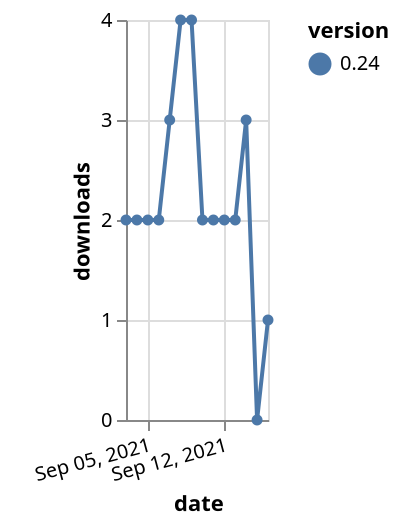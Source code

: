 {"$schema": "https://vega.github.io/schema/vega-lite/v5.json", "description": "A simple bar chart with embedded data.", "data": {"values": [{"date": "2021-09-03", "total": 2578, "delta": 2, "version": "0.24"}, {"date": "2021-09-04", "total": 2580, "delta": 2, "version": "0.24"}, {"date": "2021-09-05", "total": 2582, "delta": 2, "version": "0.24"}, {"date": "2021-09-06", "total": 2584, "delta": 2, "version": "0.24"}, {"date": "2021-09-07", "total": 2587, "delta": 3, "version": "0.24"}, {"date": "2021-09-08", "total": 2591, "delta": 4, "version": "0.24"}, {"date": "2021-09-09", "total": 2595, "delta": 4, "version": "0.24"}, {"date": "2021-09-10", "total": 2597, "delta": 2, "version": "0.24"}, {"date": "2021-09-11", "total": 2599, "delta": 2, "version": "0.24"}, {"date": "2021-09-12", "total": 2601, "delta": 2, "version": "0.24"}, {"date": "2021-09-13", "total": 2603, "delta": 2, "version": "0.24"}, {"date": "2021-09-14", "total": 2606, "delta": 3, "version": "0.24"}, {"date": "2021-09-15", "total": 2606, "delta": 0, "version": "0.24"}, {"date": "2021-09-16", "total": 2607, "delta": 1, "version": "0.24"}]}, "width": "container", "mark": {"type": "line", "point": {"filled": true}}, "encoding": {"x": {"field": "date", "type": "temporal", "timeUnit": "yearmonthdate", "title": "date", "axis": {"labelAngle": -15}}, "y": {"field": "delta", "type": "quantitative", "title": "downloads"}, "color": {"field": "version", "type": "nominal"}, "tooltip": {"field": "delta"}}}